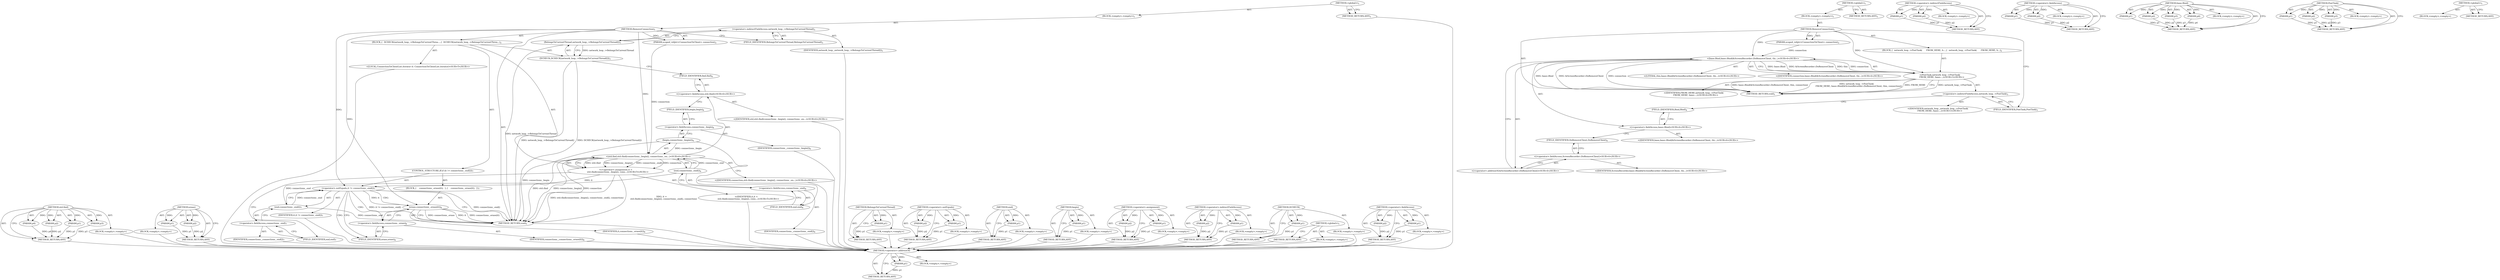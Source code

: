 digraph "&lt;operator&gt;.fieldAccess" {
vulnerable_68 [label=<(METHOD,&lt;operator&gt;.addressOf)>];
vulnerable_69 [label=<(PARAM,p1)>];
vulnerable_70 [label=<(BLOCK,&lt;empty&gt;,&lt;empty&gt;)>];
vulnerable_71 [label=<(METHOD_RETURN,ANY)>];
vulnerable_6 [label=<(METHOD,&lt;global&gt;)<SUB>1</SUB>>];
vulnerable_7 [label=<(BLOCK,&lt;empty&gt;,&lt;empty&gt;)<SUB>1</SUB>>];
vulnerable_8 [label=<(METHOD,RemoveConnection)<SUB>1</SUB>>];
vulnerable_9 [label=<(PARAM,scoped_refptr&lt;ConnectionToClient&gt; connection)<SUB>2</SUB>>];
vulnerable_10 [label=<(BLOCK,{
  network_loop_-&gt;PostTask(
      FROM_HERE, b...,{
  network_loop_-&gt;PostTask(
      FROM_HERE, b...)<SUB>2</SUB>>];
vulnerable_11 [label="<(PostTask,network_loop_-&gt;PostTask(
      FROM_HERE, base:...)<SUB>3</SUB>>"];
vulnerable_12 [label=<(&lt;operator&gt;.indirectFieldAccess,network_loop_-&gt;PostTask)<SUB>3</SUB>>];
vulnerable_13 [label="<(IDENTIFIER,network_loop_,network_loop_-&gt;PostTask(
      FROM_HERE, base:...)<SUB>3</SUB>>"];
vulnerable_14 [label=<(FIELD_IDENTIFIER,PostTask,PostTask)<SUB>3</SUB>>];
vulnerable_15 [label="<(IDENTIFIER,FROM_HERE,network_loop_-&gt;PostTask(
      FROM_HERE, base:...)<SUB>4</SUB>>"];
vulnerable_16 [label="<(base.Bind,base::Bind(&amp;ScreenRecorder::DoRemoveClient, thi...)<SUB>4</SUB>>"];
vulnerable_17 [label="<(&lt;operator&gt;.fieldAccess,base::Bind)<SUB>4</SUB>>"];
vulnerable_18 [label="<(IDENTIFIER,base,base::Bind(&amp;ScreenRecorder::DoRemoveClient, thi...)<SUB>4</SUB>>"];
vulnerable_19 [label=<(FIELD_IDENTIFIER,Bind,Bind)<SUB>4</SUB>>];
vulnerable_20 [label="<(&lt;operator&gt;.addressOf,&amp;ScreenRecorder::DoRemoveClient)<SUB>4</SUB>>"];
vulnerable_21 [label="<(&lt;operator&gt;.fieldAccess,ScreenRecorder::DoRemoveClient)<SUB>4</SUB>>"];
vulnerable_22 [label="<(IDENTIFIER,ScreenRecorder,base::Bind(&amp;ScreenRecorder::DoRemoveClient, thi...)<SUB>4</SUB>>"];
vulnerable_23 [label=<(FIELD_IDENTIFIER,DoRemoveClient,DoRemoveClient)<SUB>4</SUB>>];
vulnerable_24 [label="<(LITERAL,this,base::Bind(&amp;ScreenRecorder::DoRemoveClient, thi...)<SUB>4</SUB>>"];
vulnerable_25 [label="<(IDENTIFIER,connection,base::Bind(&amp;ScreenRecorder::DoRemoveClient, thi...)<SUB>4</SUB>>"];
vulnerable_26 [label=<(METHOD_RETURN,void)<SUB>1</SUB>>];
vulnerable_28 [label=<(METHOD_RETURN,ANY)<SUB>1</SUB>>];
vulnerable_51 [label=<(METHOD,&lt;operator&gt;.indirectFieldAccess)>];
vulnerable_52 [label=<(PARAM,p1)>];
vulnerable_53 [label=<(PARAM,p2)>];
vulnerable_54 [label=<(BLOCK,&lt;empty&gt;,&lt;empty&gt;)>];
vulnerable_55 [label=<(METHOD_RETURN,ANY)>];
vulnerable_63 [label=<(METHOD,&lt;operator&gt;.fieldAccess)>];
vulnerable_64 [label=<(PARAM,p1)>];
vulnerable_65 [label=<(PARAM,p2)>];
vulnerable_66 [label=<(BLOCK,&lt;empty&gt;,&lt;empty&gt;)>];
vulnerable_67 [label=<(METHOD_RETURN,ANY)>];
vulnerable_56 [label=<(METHOD,base.Bind)>];
vulnerable_57 [label=<(PARAM,p1)>];
vulnerable_58 [label=<(PARAM,p2)>];
vulnerable_59 [label=<(PARAM,p3)>];
vulnerable_60 [label=<(PARAM,p4)>];
vulnerable_61 [label=<(BLOCK,&lt;empty&gt;,&lt;empty&gt;)>];
vulnerable_62 [label=<(METHOD_RETURN,ANY)>];
vulnerable_45 [label=<(METHOD,PostTask)>];
vulnerable_46 [label=<(PARAM,p1)>];
vulnerable_47 [label=<(PARAM,p2)>];
vulnerable_48 [label=<(PARAM,p3)>];
vulnerable_49 [label=<(BLOCK,&lt;empty&gt;,&lt;empty&gt;)>];
vulnerable_50 [label=<(METHOD_RETURN,ANY)>];
vulnerable_39 [label=<(METHOD,&lt;global&gt;)<SUB>1</SUB>>];
vulnerable_40 [label=<(BLOCK,&lt;empty&gt;,&lt;empty&gt;)>];
vulnerable_41 [label=<(METHOD_RETURN,ANY)>];
fixed_82 [label=<(METHOD,std.find)>];
fixed_83 [label=<(PARAM,p1)>];
fixed_84 [label=<(PARAM,p2)>];
fixed_85 [label=<(PARAM,p3)>];
fixed_86 [label=<(PARAM,p4)>];
fixed_87 [label=<(BLOCK,&lt;empty&gt;,&lt;empty&gt;)>];
fixed_88 [label=<(METHOD_RETURN,ANY)>];
fixed_107 [label=<(METHOD,erase)>];
fixed_108 [label=<(PARAM,p1)>];
fixed_109 [label=<(PARAM,p2)>];
fixed_110 [label=<(BLOCK,&lt;empty&gt;,&lt;empty&gt;)>];
fixed_111 [label=<(METHOD_RETURN,ANY)>];
fixed_6 [label=<(METHOD,&lt;global&gt;)<SUB>1</SUB>>];
fixed_7 [label=<(BLOCK,&lt;empty&gt;,&lt;empty&gt;)<SUB>1</SUB>>];
fixed_8 [label=<(METHOD,RemoveConnection)<SUB>1</SUB>>];
fixed_9 [label=<(PARAM,scoped_refptr&lt;ConnectionToClient&gt; connection)<SUB>2</SUB>>];
fixed_10 [label=<(BLOCK,{
  DCHECK(network_loop_-&gt;BelongsToCurrentThrea...,{
  DCHECK(network_loop_-&gt;BelongsToCurrentThrea...)<SUB>2</SUB>>];
fixed_11 [label=<(DCHECK,DCHECK(network_loop_-&gt;BelongsToCurrentThread()))<SUB>3</SUB>>];
fixed_12 [label=<(BelongsToCurrentThread,network_loop_-&gt;BelongsToCurrentThread())<SUB>3</SUB>>];
fixed_13 [label=<(&lt;operator&gt;.indirectFieldAccess,network_loop_-&gt;BelongsToCurrentThread)<SUB>3</SUB>>];
fixed_14 [label=<(IDENTIFIER,network_loop_,network_loop_-&gt;BelongsToCurrentThread())<SUB>3</SUB>>];
fixed_15 [label=<(FIELD_IDENTIFIER,BelongsToCurrentThread,BelongsToCurrentThread)<SUB>3</SUB>>];
fixed_16 [label="<(LOCAL,ConnectionToClientList.iterator it: ConnectionToClientList.iterator)<SUB>5</SUB>>"];
fixed_17 [label="<(&lt;operator&gt;.assignment,it =
      std::find(connections_.begin(), conn...)<SUB>5</SUB>>"];
fixed_18 [label="<(IDENTIFIER,it,it =
      std::find(connections_.begin(), conn...)<SUB>5</SUB>>"];
fixed_19 [label="<(std.find,std::find(connections_.begin(), connections_.en...)<SUB>6</SUB>>"];
fixed_20 [label="<(&lt;operator&gt;.fieldAccess,std::find)<SUB>6</SUB>>"];
fixed_21 [label="<(IDENTIFIER,std,std::find(connections_.begin(), connections_.en...)<SUB>6</SUB>>"];
fixed_22 [label=<(FIELD_IDENTIFIER,find,find)<SUB>6</SUB>>];
fixed_23 [label=<(begin,connections_.begin())<SUB>6</SUB>>];
fixed_24 [label=<(&lt;operator&gt;.fieldAccess,connections_.begin)<SUB>6</SUB>>];
fixed_25 [label=<(IDENTIFIER,connections_,connections_.begin())<SUB>6</SUB>>];
fixed_26 [label=<(FIELD_IDENTIFIER,begin,begin)<SUB>6</SUB>>];
fixed_27 [label=<(end,connections_.end())<SUB>6</SUB>>];
fixed_28 [label=<(&lt;operator&gt;.fieldAccess,connections_.end)<SUB>6</SUB>>];
fixed_29 [label=<(IDENTIFIER,connections_,connections_.end())<SUB>6</SUB>>];
fixed_30 [label=<(FIELD_IDENTIFIER,end,end)<SUB>6</SUB>>];
fixed_31 [label="<(IDENTIFIER,connection,std::find(connections_.begin(), connections_.en...)<SUB>6</SUB>>"];
fixed_32 [label=<(CONTROL_STRUCTURE,IF,if (it != connections_.end()))<SUB>7</SUB>>];
fixed_33 [label=<(&lt;operator&gt;.notEquals,it != connections_.end())<SUB>7</SUB>>];
fixed_34 [label=<(IDENTIFIER,it,it != connections_.end())<SUB>7</SUB>>];
fixed_35 [label=<(end,connections_.end())<SUB>7</SUB>>];
fixed_36 [label=<(&lt;operator&gt;.fieldAccess,connections_.end)<SUB>7</SUB>>];
fixed_37 [label=<(IDENTIFIER,connections_,connections_.end())<SUB>7</SUB>>];
fixed_38 [label=<(FIELD_IDENTIFIER,end,end)<SUB>7</SUB>>];
fixed_39 [label=<(BLOCK,{
    connections_.erase(it);
  },{
    connections_.erase(it);
  })<SUB>7</SUB>>];
fixed_40 [label=<(erase,connections_.erase(it))<SUB>8</SUB>>];
fixed_41 [label=<(&lt;operator&gt;.fieldAccess,connections_.erase)<SUB>8</SUB>>];
fixed_42 [label=<(IDENTIFIER,connections_,connections_.erase(it))<SUB>8</SUB>>];
fixed_43 [label=<(FIELD_IDENTIFIER,erase,erase)<SUB>8</SUB>>];
fixed_44 [label=<(IDENTIFIER,it,connections_.erase(it))<SUB>8</SUB>>];
fixed_45 [label=<(METHOD_RETURN,void)<SUB>1</SUB>>];
fixed_47 [label=<(METHOD_RETURN,ANY)<SUB>1</SUB>>];
fixed_68 [label=<(METHOD,BelongsToCurrentThread)>];
fixed_69 [label=<(PARAM,p1)>];
fixed_70 [label=<(BLOCK,&lt;empty&gt;,&lt;empty&gt;)>];
fixed_71 [label=<(METHOD_RETURN,ANY)>];
fixed_102 [label=<(METHOD,&lt;operator&gt;.notEquals)>];
fixed_103 [label=<(PARAM,p1)>];
fixed_104 [label=<(PARAM,p2)>];
fixed_105 [label=<(BLOCK,&lt;empty&gt;,&lt;empty&gt;)>];
fixed_106 [label=<(METHOD_RETURN,ANY)>];
fixed_98 [label=<(METHOD,end)>];
fixed_99 [label=<(PARAM,p1)>];
fixed_100 [label=<(BLOCK,&lt;empty&gt;,&lt;empty&gt;)>];
fixed_101 [label=<(METHOD_RETURN,ANY)>];
fixed_94 [label=<(METHOD,begin)>];
fixed_95 [label=<(PARAM,p1)>];
fixed_96 [label=<(BLOCK,&lt;empty&gt;,&lt;empty&gt;)>];
fixed_97 [label=<(METHOD_RETURN,ANY)>];
fixed_77 [label=<(METHOD,&lt;operator&gt;.assignment)>];
fixed_78 [label=<(PARAM,p1)>];
fixed_79 [label=<(PARAM,p2)>];
fixed_80 [label=<(BLOCK,&lt;empty&gt;,&lt;empty&gt;)>];
fixed_81 [label=<(METHOD_RETURN,ANY)>];
fixed_72 [label=<(METHOD,&lt;operator&gt;.indirectFieldAccess)>];
fixed_73 [label=<(PARAM,p1)>];
fixed_74 [label=<(PARAM,p2)>];
fixed_75 [label=<(BLOCK,&lt;empty&gt;,&lt;empty&gt;)>];
fixed_76 [label=<(METHOD_RETURN,ANY)>];
fixed_64 [label=<(METHOD,DCHECK)>];
fixed_65 [label=<(PARAM,p1)>];
fixed_66 [label=<(BLOCK,&lt;empty&gt;,&lt;empty&gt;)>];
fixed_67 [label=<(METHOD_RETURN,ANY)>];
fixed_58 [label=<(METHOD,&lt;global&gt;)<SUB>1</SUB>>];
fixed_59 [label=<(BLOCK,&lt;empty&gt;,&lt;empty&gt;)>];
fixed_60 [label=<(METHOD_RETURN,ANY)>];
fixed_89 [label=<(METHOD,&lt;operator&gt;.fieldAccess)>];
fixed_90 [label=<(PARAM,p1)>];
fixed_91 [label=<(PARAM,p2)>];
fixed_92 [label=<(BLOCK,&lt;empty&gt;,&lt;empty&gt;)>];
fixed_93 [label=<(METHOD_RETURN,ANY)>];
vulnerable_68 -> vulnerable_69  [key=0, label="AST: "];
vulnerable_68 -> vulnerable_69  [key=1, label="DDG: "];
vulnerable_68 -> vulnerable_70  [key=0, label="AST: "];
vulnerable_68 -> vulnerable_71  [key=0, label="AST: "];
vulnerable_68 -> vulnerable_71  [key=1, label="CFG: "];
vulnerable_69 -> vulnerable_71  [key=0, label="DDG: p1"];
vulnerable_6 -> vulnerable_7  [key=0, label="AST: "];
vulnerable_6 -> vulnerable_28  [key=0, label="AST: "];
vulnerable_6 -> vulnerable_28  [key=1, label="CFG: "];
vulnerable_7 -> vulnerable_8  [key=0, label="AST: "];
vulnerable_8 -> vulnerable_9  [key=0, label="AST: "];
vulnerable_8 -> vulnerable_9  [key=1, label="DDG: "];
vulnerable_8 -> vulnerable_10  [key=0, label="AST: "];
vulnerable_8 -> vulnerable_26  [key=0, label="AST: "];
vulnerable_8 -> vulnerable_14  [key=0, label="CFG: "];
vulnerable_8 -> vulnerable_11  [key=0, label="DDG: "];
vulnerable_8 -> vulnerable_16  [key=0, label="DDG: "];
vulnerable_9 -> vulnerable_16  [key=0, label="DDG: connection"];
vulnerable_10 -> vulnerable_11  [key=0, label="AST: "];
vulnerable_11 -> vulnerable_12  [key=0, label="AST: "];
vulnerable_11 -> vulnerable_15  [key=0, label="AST: "];
vulnerable_11 -> vulnerable_16  [key=0, label="AST: "];
vulnerable_11 -> vulnerable_26  [key=0, label="CFG: "];
vulnerable_11 -> vulnerable_26  [key=1, label="DDG: network_loop_-&gt;PostTask"];
vulnerable_11 -> vulnerable_26  [key=2, label="DDG: base::Bind(&amp;ScreenRecorder::DoRemoveClient, this, connection)"];
vulnerable_11 -> vulnerable_26  [key=3, label="DDG: network_loop_-&gt;PostTask(
      FROM_HERE, base::Bind(&amp;ScreenRecorder::DoRemoveClient, this, connection))"];
vulnerable_11 -> vulnerable_26  [key=4, label="DDG: FROM_HERE"];
vulnerable_12 -> vulnerable_13  [key=0, label="AST: "];
vulnerable_12 -> vulnerable_14  [key=0, label="AST: "];
vulnerable_12 -> vulnerable_19  [key=0, label="CFG: "];
vulnerable_14 -> vulnerable_12  [key=0, label="CFG: "];
vulnerable_16 -> vulnerable_17  [key=0, label="AST: "];
vulnerable_16 -> vulnerable_20  [key=0, label="AST: "];
vulnerable_16 -> vulnerable_24  [key=0, label="AST: "];
vulnerable_16 -> vulnerable_25  [key=0, label="AST: "];
vulnerable_16 -> vulnerable_11  [key=0, label="CFG: "];
vulnerable_16 -> vulnerable_11  [key=1, label="DDG: base::Bind"];
vulnerable_16 -> vulnerable_11  [key=2, label="DDG: &amp;ScreenRecorder::DoRemoveClient"];
vulnerable_16 -> vulnerable_11  [key=3, label="DDG: this"];
vulnerable_16 -> vulnerable_11  [key=4, label="DDG: connection"];
vulnerable_16 -> vulnerable_26  [key=0, label="DDG: base::Bind"];
vulnerable_16 -> vulnerable_26  [key=1, label="DDG: &amp;ScreenRecorder::DoRemoveClient"];
vulnerable_16 -> vulnerable_26  [key=2, label="DDG: connection"];
vulnerable_17 -> vulnerable_18  [key=0, label="AST: "];
vulnerable_17 -> vulnerable_19  [key=0, label="AST: "];
vulnerable_17 -> vulnerable_23  [key=0, label="CFG: "];
vulnerable_19 -> vulnerable_17  [key=0, label="CFG: "];
vulnerable_20 -> vulnerable_21  [key=0, label="AST: "];
vulnerable_20 -> vulnerable_16  [key=0, label="CFG: "];
vulnerable_21 -> vulnerable_22  [key=0, label="AST: "];
vulnerable_21 -> vulnerable_23  [key=0, label="AST: "];
vulnerable_21 -> vulnerable_20  [key=0, label="CFG: "];
vulnerable_23 -> vulnerable_21  [key=0, label="CFG: "];
vulnerable_51 -> vulnerable_52  [key=0, label="AST: "];
vulnerable_51 -> vulnerable_52  [key=1, label="DDG: "];
vulnerable_51 -> vulnerable_54  [key=0, label="AST: "];
vulnerable_51 -> vulnerable_53  [key=0, label="AST: "];
vulnerable_51 -> vulnerable_53  [key=1, label="DDG: "];
vulnerable_51 -> vulnerable_55  [key=0, label="AST: "];
vulnerable_51 -> vulnerable_55  [key=1, label="CFG: "];
vulnerable_52 -> vulnerable_55  [key=0, label="DDG: p1"];
vulnerable_53 -> vulnerable_55  [key=0, label="DDG: p2"];
vulnerable_63 -> vulnerable_64  [key=0, label="AST: "];
vulnerable_63 -> vulnerable_64  [key=1, label="DDG: "];
vulnerable_63 -> vulnerable_66  [key=0, label="AST: "];
vulnerable_63 -> vulnerable_65  [key=0, label="AST: "];
vulnerable_63 -> vulnerable_65  [key=1, label="DDG: "];
vulnerable_63 -> vulnerable_67  [key=0, label="AST: "];
vulnerable_63 -> vulnerable_67  [key=1, label="CFG: "];
vulnerable_64 -> vulnerable_67  [key=0, label="DDG: p1"];
vulnerable_65 -> vulnerable_67  [key=0, label="DDG: p2"];
vulnerable_56 -> vulnerable_57  [key=0, label="AST: "];
vulnerable_56 -> vulnerable_57  [key=1, label="DDG: "];
vulnerable_56 -> vulnerable_61  [key=0, label="AST: "];
vulnerable_56 -> vulnerable_58  [key=0, label="AST: "];
vulnerable_56 -> vulnerable_58  [key=1, label="DDG: "];
vulnerable_56 -> vulnerable_62  [key=0, label="AST: "];
vulnerable_56 -> vulnerable_62  [key=1, label="CFG: "];
vulnerable_56 -> vulnerable_59  [key=0, label="AST: "];
vulnerable_56 -> vulnerable_59  [key=1, label="DDG: "];
vulnerable_56 -> vulnerable_60  [key=0, label="AST: "];
vulnerable_56 -> vulnerable_60  [key=1, label="DDG: "];
vulnerable_57 -> vulnerable_62  [key=0, label="DDG: p1"];
vulnerable_58 -> vulnerable_62  [key=0, label="DDG: p2"];
vulnerable_59 -> vulnerable_62  [key=0, label="DDG: p3"];
vulnerable_60 -> vulnerable_62  [key=0, label="DDG: p4"];
vulnerable_45 -> vulnerable_46  [key=0, label="AST: "];
vulnerable_45 -> vulnerable_46  [key=1, label="DDG: "];
vulnerable_45 -> vulnerable_49  [key=0, label="AST: "];
vulnerable_45 -> vulnerable_47  [key=0, label="AST: "];
vulnerable_45 -> vulnerable_47  [key=1, label="DDG: "];
vulnerable_45 -> vulnerable_50  [key=0, label="AST: "];
vulnerable_45 -> vulnerable_50  [key=1, label="CFG: "];
vulnerable_45 -> vulnerable_48  [key=0, label="AST: "];
vulnerable_45 -> vulnerable_48  [key=1, label="DDG: "];
vulnerable_46 -> vulnerable_50  [key=0, label="DDG: p1"];
vulnerable_47 -> vulnerable_50  [key=0, label="DDG: p2"];
vulnerable_48 -> vulnerable_50  [key=0, label="DDG: p3"];
vulnerable_39 -> vulnerable_40  [key=0, label="AST: "];
vulnerable_39 -> vulnerable_41  [key=0, label="AST: "];
vulnerable_39 -> vulnerable_41  [key=1, label="CFG: "];
fixed_82 -> fixed_83  [key=0, label="AST: "];
fixed_82 -> fixed_83  [key=1, label="DDG: "];
fixed_82 -> fixed_87  [key=0, label="AST: "];
fixed_82 -> fixed_84  [key=0, label="AST: "];
fixed_82 -> fixed_84  [key=1, label="DDG: "];
fixed_82 -> fixed_88  [key=0, label="AST: "];
fixed_82 -> fixed_88  [key=1, label="CFG: "];
fixed_82 -> fixed_85  [key=0, label="AST: "];
fixed_82 -> fixed_85  [key=1, label="DDG: "];
fixed_82 -> fixed_86  [key=0, label="AST: "];
fixed_82 -> fixed_86  [key=1, label="DDG: "];
fixed_83 -> fixed_88  [key=0, label="DDG: p1"];
fixed_84 -> fixed_88  [key=0, label="DDG: p2"];
fixed_85 -> fixed_88  [key=0, label="DDG: p3"];
fixed_86 -> fixed_88  [key=0, label="DDG: p4"];
fixed_87 -> vulnerable_68  [key=0];
fixed_88 -> vulnerable_68  [key=0];
fixed_107 -> fixed_108  [key=0, label="AST: "];
fixed_107 -> fixed_108  [key=1, label="DDG: "];
fixed_107 -> fixed_110  [key=0, label="AST: "];
fixed_107 -> fixed_109  [key=0, label="AST: "];
fixed_107 -> fixed_109  [key=1, label="DDG: "];
fixed_107 -> fixed_111  [key=0, label="AST: "];
fixed_107 -> fixed_111  [key=1, label="CFG: "];
fixed_108 -> fixed_111  [key=0, label="DDG: p1"];
fixed_109 -> fixed_111  [key=0, label="DDG: p2"];
fixed_110 -> vulnerable_68  [key=0];
fixed_111 -> vulnerable_68  [key=0];
fixed_6 -> fixed_7  [key=0, label="AST: "];
fixed_6 -> fixed_47  [key=0, label="AST: "];
fixed_6 -> fixed_47  [key=1, label="CFG: "];
fixed_7 -> fixed_8  [key=0, label="AST: "];
fixed_8 -> fixed_9  [key=0, label="AST: "];
fixed_8 -> fixed_9  [key=1, label="DDG: "];
fixed_8 -> fixed_10  [key=0, label="AST: "];
fixed_8 -> fixed_45  [key=0, label="AST: "];
fixed_8 -> fixed_15  [key=0, label="CFG: "];
fixed_8 -> fixed_19  [key=0, label="DDG: "];
fixed_8 -> fixed_33  [key=0, label="DDG: "];
fixed_8 -> fixed_40  [key=0, label="DDG: "];
fixed_9 -> fixed_19  [key=0, label="DDG: connection"];
fixed_10 -> fixed_11  [key=0, label="AST: "];
fixed_10 -> fixed_16  [key=0, label="AST: "];
fixed_10 -> fixed_17  [key=0, label="AST: "];
fixed_10 -> fixed_32  [key=0, label="AST: "];
fixed_11 -> fixed_12  [key=0, label="AST: "];
fixed_11 -> fixed_22  [key=0, label="CFG: "];
fixed_11 -> fixed_45  [key=0, label="DDG: network_loop_-&gt;BelongsToCurrentThread()"];
fixed_11 -> fixed_45  [key=1, label="DDG: DCHECK(network_loop_-&gt;BelongsToCurrentThread())"];
fixed_12 -> fixed_13  [key=0, label="AST: "];
fixed_12 -> fixed_11  [key=0, label="CFG: "];
fixed_12 -> fixed_11  [key=1, label="DDG: network_loop_-&gt;BelongsToCurrentThread"];
fixed_12 -> fixed_45  [key=0, label="DDG: network_loop_-&gt;BelongsToCurrentThread"];
fixed_13 -> fixed_14  [key=0, label="AST: "];
fixed_13 -> fixed_15  [key=0, label="AST: "];
fixed_13 -> fixed_12  [key=0, label="CFG: "];
fixed_14 -> vulnerable_68  [key=0];
fixed_15 -> fixed_13  [key=0, label="CFG: "];
fixed_16 -> vulnerable_68  [key=0];
fixed_17 -> fixed_18  [key=0, label="AST: "];
fixed_17 -> fixed_19  [key=0, label="AST: "];
fixed_17 -> fixed_38  [key=0, label="CFG: "];
fixed_17 -> fixed_45  [key=0, label="DDG: std::find(connections_.begin(), connections_.end(), connection)"];
fixed_17 -> fixed_45  [key=1, label="DDG: it =
      std::find(connections_.begin(), connections_.end(), connection)"];
fixed_17 -> fixed_33  [key=0, label="DDG: it"];
fixed_18 -> vulnerable_68  [key=0];
fixed_19 -> fixed_20  [key=0, label="AST: "];
fixed_19 -> fixed_23  [key=0, label="AST: "];
fixed_19 -> fixed_27  [key=0, label="AST: "];
fixed_19 -> fixed_31  [key=0, label="AST: "];
fixed_19 -> fixed_17  [key=0, label="CFG: "];
fixed_19 -> fixed_17  [key=1, label="DDG: std::find"];
fixed_19 -> fixed_17  [key=2, label="DDG: connections_.begin()"];
fixed_19 -> fixed_17  [key=3, label="DDG: connections_.end()"];
fixed_19 -> fixed_17  [key=4, label="DDG: connection"];
fixed_19 -> fixed_45  [key=0, label="DDG: std::find"];
fixed_19 -> fixed_45  [key=1, label="DDG: connections_.begin()"];
fixed_19 -> fixed_45  [key=2, label="DDG: connection"];
fixed_20 -> fixed_21  [key=0, label="AST: "];
fixed_20 -> fixed_22  [key=0, label="AST: "];
fixed_20 -> fixed_26  [key=0, label="CFG: "];
fixed_21 -> vulnerable_68  [key=0];
fixed_22 -> fixed_20  [key=0, label="CFG: "];
fixed_23 -> fixed_24  [key=0, label="AST: "];
fixed_23 -> fixed_30  [key=0, label="CFG: "];
fixed_23 -> fixed_45  [key=0, label="DDG: connections_.begin"];
fixed_23 -> fixed_19  [key=0, label="DDG: connections_.begin"];
fixed_24 -> fixed_25  [key=0, label="AST: "];
fixed_24 -> fixed_26  [key=0, label="AST: "];
fixed_24 -> fixed_23  [key=0, label="CFG: "];
fixed_25 -> vulnerable_68  [key=0];
fixed_26 -> fixed_24  [key=0, label="CFG: "];
fixed_27 -> fixed_28  [key=0, label="AST: "];
fixed_27 -> fixed_19  [key=0, label="CFG: "];
fixed_27 -> fixed_19  [key=1, label="DDG: connections_.end"];
fixed_27 -> fixed_35  [key=0, label="DDG: connections_.end"];
fixed_28 -> fixed_29  [key=0, label="AST: "];
fixed_28 -> fixed_30  [key=0, label="AST: "];
fixed_28 -> fixed_27  [key=0, label="CFG: "];
fixed_29 -> vulnerable_68  [key=0];
fixed_30 -> fixed_28  [key=0, label="CFG: "];
fixed_31 -> vulnerable_68  [key=0];
fixed_32 -> fixed_33  [key=0, label="AST: "];
fixed_32 -> fixed_39  [key=0, label="AST: "];
fixed_33 -> fixed_34  [key=0, label="AST: "];
fixed_33 -> fixed_35  [key=0, label="AST: "];
fixed_33 -> fixed_45  [key=0, label="CFG: "];
fixed_33 -> fixed_45  [key=1, label="DDG: connections_.end()"];
fixed_33 -> fixed_45  [key=2, label="DDG: it != connections_.end()"];
fixed_33 -> fixed_43  [key=0, label="CFG: "];
fixed_33 -> fixed_43  [key=1, label="CDG: "];
fixed_33 -> fixed_40  [key=0, label="DDG: it"];
fixed_33 -> fixed_40  [key=1, label="CDG: "];
fixed_33 -> fixed_41  [key=0, label="CDG: "];
fixed_34 -> vulnerable_68  [key=0];
fixed_35 -> fixed_36  [key=0, label="AST: "];
fixed_35 -> fixed_33  [key=0, label="CFG: "];
fixed_35 -> fixed_33  [key=1, label="DDG: connections_.end"];
fixed_35 -> fixed_45  [key=0, label="DDG: connections_.end"];
fixed_36 -> fixed_37  [key=0, label="AST: "];
fixed_36 -> fixed_38  [key=0, label="AST: "];
fixed_36 -> fixed_35  [key=0, label="CFG: "];
fixed_37 -> vulnerable_68  [key=0];
fixed_38 -> fixed_36  [key=0, label="CFG: "];
fixed_39 -> fixed_40  [key=0, label="AST: "];
fixed_40 -> fixed_41  [key=0, label="AST: "];
fixed_40 -> fixed_44  [key=0, label="AST: "];
fixed_40 -> fixed_45  [key=0, label="CFG: "];
fixed_40 -> fixed_45  [key=1, label="DDG: connections_.erase"];
fixed_40 -> fixed_45  [key=2, label="DDG: it"];
fixed_40 -> fixed_45  [key=3, label="DDG: connections_.erase(it)"];
fixed_41 -> fixed_42  [key=0, label="AST: "];
fixed_41 -> fixed_43  [key=0, label="AST: "];
fixed_41 -> fixed_40  [key=0, label="CFG: "];
fixed_42 -> vulnerable_68  [key=0];
fixed_43 -> fixed_41  [key=0, label="CFG: "];
fixed_44 -> vulnerable_68  [key=0];
fixed_45 -> vulnerable_68  [key=0];
fixed_47 -> vulnerable_68  [key=0];
fixed_68 -> fixed_69  [key=0, label="AST: "];
fixed_68 -> fixed_69  [key=1, label="DDG: "];
fixed_68 -> fixed_70  [key=0, label="AST: "];
fixed_68 -> fixed_71  [key=0, label="AST: "];
fixed_68 -> fixed_71  [key=1, label="CFG: "];
fixed_69 -> fixed_71  [key=0, label="DDG: p1"];
fixed_70 -> vulnerable_68  [key=0];
fixed_71 -> vulnerable_68  [key=0];
fixed_102 -> fixed_103  [key=0, label="AST: "];
fixed_102 -> fixed_103  [key=1, label="DDG: "];
fixed_102 -> fixed_105  [key=0, label="AST: "];
fixed_102 -> fixed_104  [key=0, label="AST: "];
fixed_102 -> fixed_104  [key=1, label="DDG: "];
fixed_102 -> fixed_106  [key=0, label="AST: "];
fixed_102 -> fixed_106  [key=1, label="CFG: "];
fixed_103 -> fixed_106  [key=0, label="DDG: p1"];
fixed_104 -> fixed_106  [key=0, label="DDG: p2"];
fixed_105 -> vulnerable_68  [key=0];
fixed_106 -> vulnerable_68  [key=0];
fixed_98 -> fixed_99  [key=0, label="AST: "];
fixed_98 -> fixed_99  [key=1, label="DDG: "];
fixed_98 -> fixed_100  [key=0, label="AST: "];
fixed_98 -> fixed_101  [key=0, label="AST: "];
fixed_98 -> fixed_101  [key=1, label="CFG: "];
fixed_99 -> fixed_101  [key=0, label="DDG: p1"];
fixed_100 -> vulnerable_68  [key=0];
fixed_101 -> vulnerable_68  [key=0];
fixed_94 -> fixed_95  [key=0, label="AST: "];
fixed_94 -> fixed_95  [key=1, label="DDG: "];
fixed_94 -> fixed_96  [key=0, label="AST: "];
fixed_94 -> fixed_97  [key=0, label="AST: "];
fixed_94 -> fixed_97  [key=1, label="CFG: "];
fixed_95 -> fixed_97  [key=0, label="DDG: p1"];
fixed_96 -> vulnerable_68  [key=0];
fixed_97 -> vulnerable_68  [key=0];
fixed_77 -> fixed_78  [key=0, label="AST: "];
fixed_77 -> fixed_78  [key=1, label="DDG: "];
fixed_77 -> fixed_80  [key=0, label="AST: "];
fixed_77 -> fixed_79  [key=0, label="AST: "];
fixed_77 -> fixed_79  [key=1, label="DDG: "];
fixed_77 -> fixed_81  [key=0, label="AST: "];
fixed_77 -> fixed_81  [key=1, label="CFG: "];
fixed_78 -> fixed_81  [key=0, label="DDG: p1"];
fixed_79 -> fixed_81  [key=0, label="DDG: p2"];
fixed_80 -> vulnerable_68  [key=0];
fixed_81 -> vulnerable_68  [key=0];
fixed_72 -> fixed_73  [key=0, label="AST: "];
fixed_72 -> fixed_73  [key=1, label="DDG: "];
fixed_72 -> fixed_75  [key=0, label="AST: "];
fixed_72 -> fixed_74  [key=0, label="AST: "];
fixed_72 -> fixed_74  [key=1, label="DDG: "];
fixed_72 -> fixed_76  [key=0, label="AST: "];
fixed_72 -> fixed_76  [key=1, label="CFG: "];
fixed_73 -> fixed_76  [key=0, label="DDG: p1"];
fixed_74 -> fixed_76  [key=0, label="DDG: p2"];
fixed_75 -> vulnerable_68  [key=0];
fixed_76 -> vulnerable_68  [key=0];
fixed_64 -> fixed_65  [key=0, label="AST: "];
fixed_64 -> fixed_65  [key=1, label="DDG: "];
fixed_64 -> fixed_66  [key=0, label="AST: "];
fixed_64 -> fixed_67  [key=0, label="AST: "];
fixed_64 -> fixed_67  [key=1, label="CFG: "];
fixed_65 -> fixed_67  [key=0, label="DDG: p1"];
fixed_66 -> vulnerable_68  [key=0];
fixed_67 -> vulnerable_68  [key=0];
fixed_58 -> fixed_59  [key=0, label="AST: "];
fixed_58 -> fixed_60  [key=0, label="AST: "];
fixed_58 -> fixed_60  [key=1, label="CFG: "];
fixed_59 -> vulnerable_68  [key=0];
fixed_60 -> vulnerable_68  [key=0];
fixed_89 -> fixed_90  [key=0, label="AST: "];
fixed_89 -> fixed_90  [key=1, label="DDG: "];
fixed_89 -> fixed_92  [key=0, label="AST: "];
fixed_89 -> fixed_91  [key=0, label="AST: "];
fixed_89 -> fixed_91  [key=1, label="DDG: "];
fixed_89 -> fixed_93  [key=0, label="AST: "];
fixed_89 -> fixed_93  [key=1, label="CFG: "];
fixed_90 -> fixed_93  [key=0, label="DDG: p1"];
fixed_91 -> fixed_93  [key=0, label="DDG: p2"];
fixed_92 -> vulnerable_68  [key=0];
fixed_93 -> vulnerable_68  [key=0];
}
